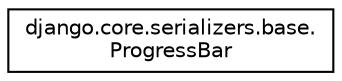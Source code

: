 digraph "Graphical Class Hierarchy"
{
 // LATEX_PDF_SIZE
  edge [fontname="Helvetica",fontsize="10",labelfontname="Helvetica",labelfontsize="10"];
  node [fontname="Helvetica",fontsize="10",shape=record];
  rankdir="LR";
  Node0 [label="django.core.serializers.base.\lProgressBar",height=0.2,width=0.4,color="black", fillcolor="white", style="filled",URL="$d4/d12/classdjango_1_1core_1_1serializers_1_1base_1_1_progress_bar.html",tooltip=" "];
}
